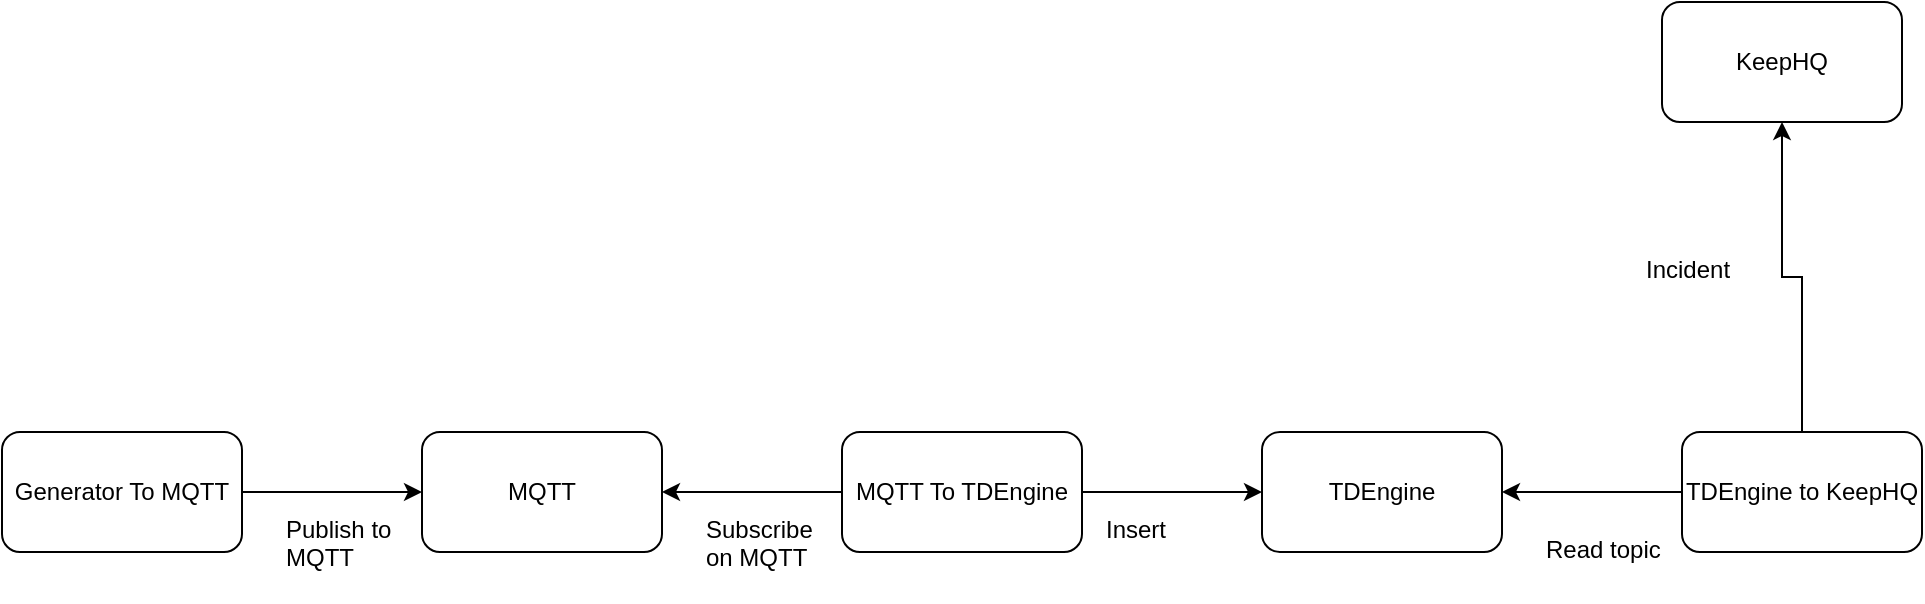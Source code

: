 <mxfile version="27.1.6">
  <diagram name="Page-1" id="n6Rv9YjIyv336KenJms3">
    <mxGraphModel dx="2828" dy="1164" grid="1" gridSize="10" guides="1" tooltips="1" connect="1" arrows="1" fold="1" page="1" pageScale="1" pageWidth="827" pageHeight="1169" math="0" shadow="0">
      <root>
        <mxCell id="0" />
        <mxCell id="1" parent="0" />
        <mxCell id="JX7bwGu5Rn9htQJcEjx7-1" value="MQTT" style="rounded=1;whiteSpace=wrap;html=1;" parent="1" vertex="1">
          <mxGeometry x="-160" y="365" width="120" height="60" as="geometry" />
        </mxCell>
        <mxCell id="Efv2-FmZEsQ7UhGXycy9-3" style="edgeStyle=orthogonalEdgeStyle;rounded=0;orthogonalLoop=1;jettySize=auto;html=1;" parent="1" source="JX7bwGu5Rn9htQJcEjx7-2" target="JX7bwGu5Rn9htQJcEjx7-10" edge="1">
          <mxGeometry relative="1" as="geometry" />
        </mxCell>
        <mxCell id="Efv2-FmZEsQ7UhGXycy9-13" style="edgeStyle=orthogonalEdgeStyle;rounded=0;orthogonalLoop=1;jettySize=auto;html=1;exitX=0;exitY=0.5;exitDx=0;exitDy=0;entryX=1;entryY=0.5;entryDx=0;entryDy=0;" parent="1" source="JX7bwGu5Rn9htQJcEjx7-2" target="JX7bwGu5Rn9htQJcEjx7-1" edge="1">
          <mxGeometry relative="1" as="geometry" />
        </mxCell>
        <mxCell id="JX7bwGu5Rn9htQJcEjx7-2" value="MQTT To TDEngine" style="rounded=1;whiteSpace=wrap;html=1;" parent="1" vertex="1">
          <mxGeometry x="50" y="365" width="120" height="60" as="geometry" />
        </mxCell>
        <mxCell id="JX7bwGu5Rn9htQJcEjx7-4" value="Generator To MQTT" style="rounded=1;whiteSpace=wrap;html=1;" parent="1" vertex="1">
          <mxGeometry x="-370" y="365" width="120" height="60" as="geometry" />
        </mxCell>
        <mxCell id="JX7bwGu5Rn9htQJcEjx7-11" style="edgeStyle=orthogonalEdgeStyle;rounded=0;orthogonalLoop=1;jettySize=auto;html=1;entryX=0;entryY=0.5;entryDx=0;entryDy=0;exitX=1;exitY=0.5;exitDx=0;exitDy=0;" parent="1" source="JX7bwGu5Rn9htQJcEjx7-4" target="JX7bwGu5Rn9htQJcEjx7-1" edge="1">
          <mxGeometry relative="1" as="geometry" />
        </mxCell>
        <mxCell id="JX7bwGu5Rn9htQJcEjx7-10" value="TDEngine" style="rounded=1;whiteSpace=wrap;html=1;" parent="1" vertex="1">
          <mxGeometry x="260" y="365" width="120" height="60" as="geometry" />
        </mxCell>
        <mxCell id="Efv2-FmZEsQ7UhGXycy9-5" style="edgeStyle=orthogonalEdgeStyle;rounded=0;orthogonalLoop=1;jettySize=auto;html=1;" parent="1" source="Efv2-FmZEsQ7UhGXycy9-4" target="JX7bwGu5Rn9htQJcEjx7-10" edge="1">
          <mxGeometry relative="1" as="geometry" />
        </mxCell>
        <mxCell id="Efv2-FmZEsQ7UhGXycy9-7" style="edgeStyle=orthogonalEdgeStyle;rounded=0;orthogonalLoop=1;jettySize=auto;html=1;" parent="1" source="Efv2-FmZEsQ7UhGXycy9-4" target="Efv2-FmZEsQ7UhGXycy9-6" edge="1">
          <mxGeometry relative="1" as="geometry" />
        </mxCell>
        <mxCell id="Efv2-FmZEsQ7UhGXycy9-4" value="TDEngine to KeepHQ" style="rounded=1;whiteSpace=wrap;html=1;" parent="1" vertex="1">
          <mxGeometry x="470" y="365" width="120" height="60" as="geometry" />
        </mxCell>
        <mxCell id="Efv2-FmZEsQ7UhGXycy9-6" value="KeepHQ" style="rounded=1;whiteSpace=wrap;html=1;" parent="1" vertex="1">
          <mxGeometry x="460" y="150" width="120" height="60" as="geometry" />
        </mxCell>
        <mxCell id="Efv2-FmZEsQ7UhGXycy9-9" value="Read topic" style="text;whiteSpace=wrap;html=1;" parent="1" vertex="1">
          <mxGeometry x="400" y="410" width="60" height="40" as="geometry" />
        </mxCell>
        <mxCell id="Efv2-FmZEsQ7UhGXycy9-10" value="Insert" style="text;whiteSpace=wrap;html=1;" parent="1" vertex="1">
          <mxGeometry x="180" y="400" width="60" height="40" as="geometry" />
        </mxCell>
        <mxCell id="Efv2-FmZEsQ7UhGXycy9-11" value="Publish to MQTT" style="text;whiteSpace=wrap;html=1;" parent="1" vertex="1">
          <mxGeometry x="-230" y="400" width="60" height="40" as="geometry" />
        </mxCell>
        <mxCell id="Efv2-FmZEsQ7UhGXycy9-12" value="Subscribe on MQTT" style="text;whiteSpace=wrap;html=1;" parent="1" vertex="1">
          <mxGeometry x="-20" y="400" width="60" height="40" as="geometry" />
        </mxCell>
        <mxCell id="Efv2-FmZEsQ7UhGXycy9-14" value="Incident" style="text;whiteSpace=wrap;html=1;" parent="1" vertex="1">
          <mxGeometry x="450" y="270" width="60" height="40" as="geometry" />
        </mxCell>
      </root>
    </mxGraphModel>
  </diagram>
</mxfile>
